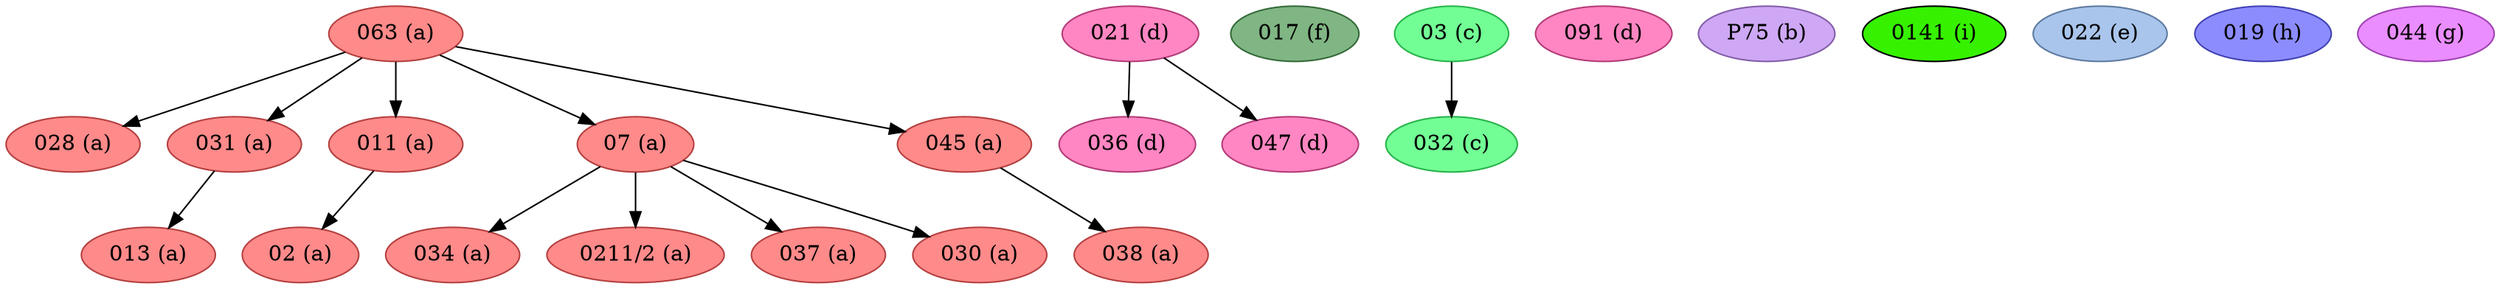 strict digraph G {
"038 (a)" [fillcolor="#FF8A8A", color="#b43f3f", style=filled];
"034 (a)" [fillcolor="#FF8A8A", color="#b43f3f", style=filled];
"063 (a)" [fillcolor="#FF8A8A", color="#b43f3f", style=filled];
"036 (d)" [fillcolor="#FF86C2", color="#b43b77", style=filled];
"017 (f)" [fillcolor="#80B584", color="#356a39", style=filled];
"028 (a)" [fillcolor="#FF8A8A", color="#b43f3f", style=filled];
"021 (d)" [fillcolor="#FF86C2", color="#b43b77", style=filled];
"031 (a)" [fillcolor="#FF8A8A", color="#b43f3f", style=filled];
"032 (c)" [fillcolor="#72FE95", color="#27b34a", style=filled];
"091 (d)" [fillcolor="#FF86C2", color="#b43b77", style=filled];
"02 (a)" [fillcolor="#FF8A8A", color="#b43f3f", style=filled];
"P75 (b)" [fillcolor="#CEA8F4", color="#835da9", style=filled];
"047 (d)" [fillcolor="#FF86C2", color="#b43b77", style=filled];
"0141 (i)" [fillcolor="#36F200", color="#0a70", style=filled];
"022 (e)" [fillcolor="#A9C5EB", color="#5e7aa0", style=filled];
"011 (a)" [fillcolor="#FF8A8A", color="#b43f3f", style=filled];
"07 (a)" [fillcolor="#FF8A8A", color="#b43f3f", style=filled];
"03 (c)" [fillcolor="#72FE95", color="#27b34a", style=filled];
"0211/2 (a)" [fillcolor="#FF8A8A", color="#b43f3f", style=filled];
"019 (h)" [fillcolor="#8C8CFF", color="#4141b4", style=filled];
"013 (a)" [fillcolor="#FF8A8A", color="#b43f3f", style=filled];
"045 (a)" [fillcolor="#FF8A8A", color="#b43f3f", style=filled];
"044 (g)" [fillcolor="#EA8DFE", color="#9f42b3", style=filled];
"037 (a)" [fillcolor="#FF8A8A", color="#b43f3f", style=filled];
"030 (a)" [fillcolor="#FF8A8A", color="#b43f3f", style=filled];
"063 (a)" -> "028 (a)";
"063 (a)" -> "07 (a)";
"063 (a)" -> "045 (a)";
"063 (a)" -> "011 (a)";
"063 (a)" -> "031 (a)";
"021 (d)" -> "036 (d)";
"021 (d)" -> "047 (d)";
"031 (a)" -> "013 (a)";
"011 (a)" -> "02 (a)";
"07 (a)" -> "0211/2 (a)";
"07 (a)" -> "037 (a)";
"07 (a)" -> "030 (a)";
"07 (a)" -> "034 (a)";
"03 (c)" -> "032 (c)";
"045 (a)" -> "038 (a)";
}
